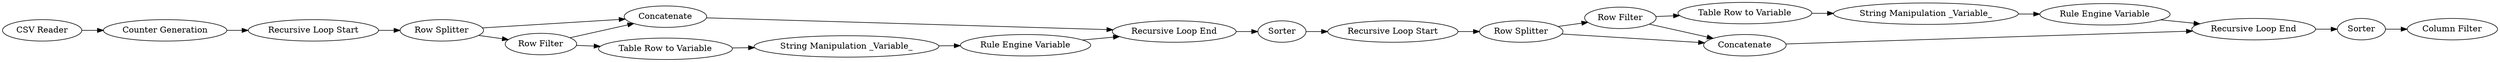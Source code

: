 digraph {
	"-1314550626661457262_23" [label="Rule Engine Variable"]
	"-1314550626661457262_10" [label=Concatenate]
	"-1314550626661457262_17" [label="Row Splitter"]
	"-1314550626661457262_25" [label="Counter Generation"]
	"-1314550626661457262_9" [label="Row Filter"]
	"-1314550626661457262_21" [label="Recursive Loop End"]
	"-1314550626661457262_26" [label=Sorter]
	"-1314550626661457262_18" [label="Row Filter"]
	"-1314550626661457262_11" [label="Table Row to Variable"]
	"-1314550626661457262_12" [label="Recursive Loop End"]
	"-1314550626661457262_20" [label="Table Row to Variable"]
	"-1314550626661457262_27" [label="Column Filter"]
	"-1314550626661457262_16" [label="Recursive Loop Start"]
	"-1314550626661457262_22" [label="String Manipulation _Variable_"]
	"-1314550626661457262_13" [label="String Manipulation _Variable_"]
	"-1314550626661457262_8" [label="Row Splitter"]
	"-1314550626661457262_19" [label=Concatenate]
	"-1314550626661457262_6" [label="CSV Reader"]
	"-1314550626661457262_24" [label=Sorter]
	"-1314550626661457262_14" [label="Rule Engine Variable"]
	"-1314550626661457262_7" [label="Recursive Loop Start"]
	"-1314550626661457262_20" -> "-1314550626661457262_22"
	"-1314550626661457262_17" -> "-1314550626661457262_19"
	"-1314550626661457262_18" -> "-1314550626661457262_20"
	"-1314550626661457262_11" -> "-1314550626661457262_13"
	"-1314550626661457262_10" -> "-1314550626661457262_12"
	"-1314550626661457262_9" -> "-1314550626661457262_10"
	"-1314550626661457262_25" -> "-1314550626661457262_7"
	"-1314550626661457262_12" -> "-1314550626661457262_24"
	"-1314550626661457262_14" -> "-1314550626661457262_12"
	"-1314550626661457262_23" -> "-1314550626661457262_21"
	"-1314550626661457262_8" -> "-1314550626661457262_10"
	"-1314550626661457262_17" -> "-1314550626661457262_18"
	"-1314550626661457262_26" -> "-1314550626661457262_27"
	"-1314550626661457262_18" -> "-1314550626661457262_19"
	"-1314550626661457262_6" -> "-1314550626661457262_25"
	"-1314550626661457262_13" -> "-1314550626661457262_14"
	"-1314550626661457262_19" -> "-1314550626661457262_21"
	"-1314550626661457262_24" -> "-1314550626661457262_16"
	"-1314550626661457262_21" -> "-1314550626661457262_26"
	"-1314550626661457262_9" -> "-1314550626661457262_11"
	"-1314550626661457262_8" -> "-1314550626661457262_9"
	"-1314550626661457262_16" -> "-1314550626661457262_17"
	"-1314550626661457262_7" -> "-1314550626661457262_8"
	"-1314550626661457262_22" -> "-1314550626661457262_23"
	rankdir=LR
}

